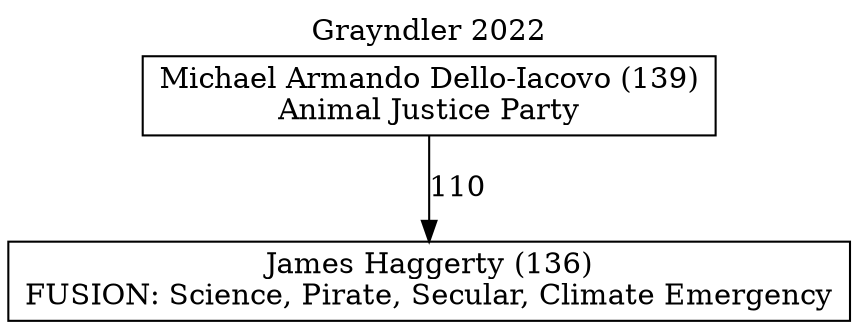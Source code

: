 // House preference flow
digraph "James Haggerty (136)_Grayndler_2022" {
	graph [label="Grayndler 2022" labelloc=t mclimit=10]
	node [shape=box]
	"James Haggerty (136)" [label="James Haggerty (136)
FUSION: Science, Pirate, Secular, Climate Emergency"]
	"Michael Armando Dello-Iacovo (139)" [label="Michael Armando Dello-Iacovo (139)
Animal Justice Party"]
	"Michael Armando Dello-Iacovo (139)" -> "James Haggerty (136)" [label=110]
}
